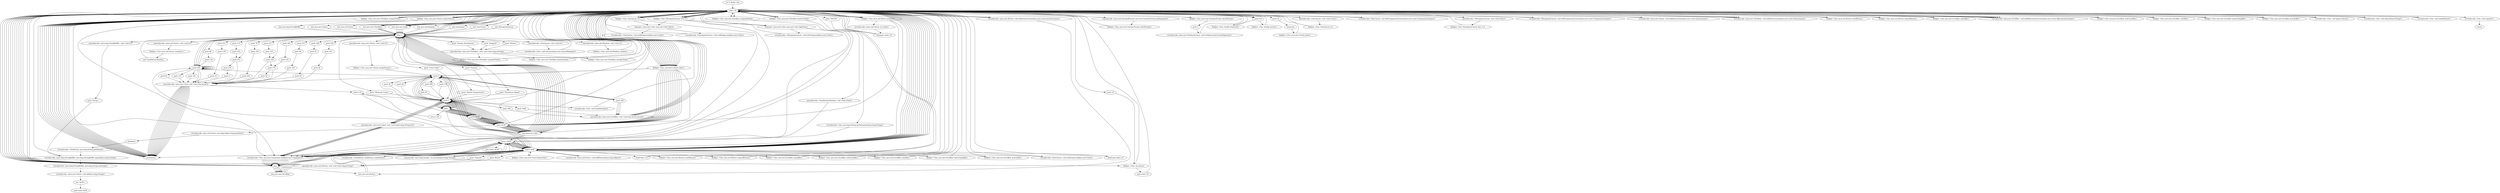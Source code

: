 digraph "" {
    "r0 := @this: Gas"
    "load.r r0"
    "r0 := @this: Gas"->"load.r r0";
    "new java.util.Vector"
    "load.r r0"->"new java.util.Vector";
    "dup1.r"
    "new java.util.Vector"->"dup1.r";
    "specialinvoke <java.util.Vector: void <init>()>"
    "dup1.r"->"specialinvoke <java.util.Vector: void <init>()>";
    "fieldput <Gas: java.util.Vector setupList>"
    "specialinvoke <java.util.Vector: void <init>()>"->"fieldput <Gas: java.util.Vector setupList>";
    "new Gas$Setup1Random"
    "fieldput <Gas: java.util.Vector setupList>"->"new Gas$Setup1Random";
    "new Gas$Setup1Random"->"dup1.r";
    "dup1.r"->"load.r r0";
    "specialinvoke <Gas$Setup1Random: void <init>(Gas)>"
    "load.r r0"->"specialinvoke <Gas$Setup1Random: void <init>(Gas)>";
    "store.r $r36"
    "specialinvoke <Gas$Setup1Random: void <init>(Gas)>"->"store.r $r36";
    "load.r $r36"
    "store.r $r36"->"load.r $r36";
    "ifnull load.r r0"
    "load.r $r36"->"ifnull load.r r0";
    "ifnull load.r r0"->"load.r r0";
    "fieldget <Gas: java.util.Vector setupList>"
    "load.r r0"->"fieldget <Gas: java.util.Vector setupList>";
    "fieldget <Gas: java.util.Vector setupList>"->"load.r $r36";
    "virtualinvoke <java.util.Vector: void addElement(java.lang.Object)>"
    "load.r $r36"->"virtualinvoke <java.util.Vector: void addElement(java.lang.Object)>";
    "virtualinvoke <java.util.Vector: void addElement(java.lang.Object)>"->"load.r $r36";
    "virtualinvoke <Gas$Setup: Gas$Setup createNext()>"
    "load.r $r36"->"virtualinvoke <Gas$Setup: Gas$Setup createNext()>";
    "virtualinvoke <Gas$Setup: Gas$Setup createNext()>"->"store.r $r36";
    "goto load.r $r36"
    "store.r $r36"->"goto load.r $r36";
    "ifnull load.r r0"->"load.r r0";
    "staticinvoke <java.text.DecimalFormat: java.text.NumberFormat getInstance()>"
    "load.r r0"->"staticinvoke <java.text.DecimalFormat: java.text.NumberFormat getInstance()>";
    "fieldput <Gas: java.text.NumberFormat showFormat>"
    "staticinvoke <java.text.DecimalFormat: java.text.NumberFormat getInstance()>"->"fieldput <Gas: java.text.NumberFormat showFormat>";
    "fieldput <Gas: java.text.NumberFormat showFormat>"->"load.r r0";
    "fieldget <Gas: java.text.NumberFormat showFormat>"
    "load.r r0"->"fieldget <Gas: java.text.NumberFormat showFormat>";
    "push 3"
    "fieldget <Gas: java.text.NumberFormat showFormat>"->"push 3";
    "virtualinvoke <java.text.NumberFormat: void setMaximumFractionDigits(int)>"
    "push 3"->"virtualinvoke <java.text.NumberFormat: void setMaximumFractionDigits(int)>";
    "virtualinvoke <java.text.NumberFormat: void setMaximumFractionDigits(int)>"->"load.r r0";
    "push 0.0"
    "load.r r0"->"push 0.0";
    "fieldput <Gas: double heatstate>"
    "push 0.0"->"fieldput <Gas: double heatstate>";
    "fieldput <Gas: double heatstate>"->"load.r r0";
    "push 16"
    "load.r r0"->"push 16";
    "newarray"
    "push 16"->"newarray";
    "fieldput <Gas: java.awt.Color[] colors>"
    "newarray"->"fieldput <Gas: java.awt.Color[] colors>";
    "fieldput <Gas: java.awt.Color[] colors>"->"load.r r0";
    "fieldget <Gas: java.awt.Color[] colors>"
    "load.r r0"->"fieldget <Gas: java.awt.Color[] colors>";
    "push 0"
    "fieldget <Gas: java.awt.Color[] colors>"->"push 0";
    "new java.awt.Color"
    "push 0"->"new java.awt.Color";
    "new java.awt.Color"->"dup1.r";
    "push 46"
    "dup1.r"->"push 46";
    "push 120"
    "push 46"->"push 120";
    "push 255"
    "push 120"->"push 255";
    "specialinvoke <java.awt.Color: void <init>(int,int,int)>"
    "push 255"->"specialinvoke <java.awt.Color: void <init>(int,int,int)>";
    "arraywrite.r"
    "specialinvoke <java.awt.Color: void <init>(int,int,int)>"->"arraywrite.r";
    "arraywrite.r"->"load.r r0";
    "load.r r0"->"fieldget <Gas: java.awt.Color[] colors>";
    "fieldget <Gas: java.awt.Color[] colors>"->"push 0";
    "push 1"
    "push 0"->"push 1";
    "add.i"
    "push 1"->"add.i";
    "store.i $r36"
    "add.i"->"store.i $r36";
    "load.i $r36"
    "store.i $r36"->"load.i $r36";
    "load.i $r36"->"new java.awt.Color";
    "new java.awt.Color"->"dup1.r";
    "push 79"
    "dup1.r"->"push 79";
    "push 140"
    "push 79"->"push 140";
    "push 254"
    "push 140"->"push 254";
    "push 254"->"specialinvoke <java.awt.Color: void <init>(int,int,int)>";
    "specialinvoke <java.awt.Color: void <init>(int,int,int)>"->"arraywrite.r";
    "arraywrite.r"->"load.r r0";
    "load.r r0"->"fieldget <Gas: java.awt.Color[] colors>";
    "fieldget <Gas: java.awt.Color[] colors>"->"load.i $r36";
    "load.i $r36"->"push 1";
    "push 1"->"add.i";
    "add.i"->"store.i $r36";
    "store.i $r36"->"load.i $r36";
    "load.i $r36"->"new java.awt.Color";
    "new java.awt.Color"->"dup1.r";
    "push 113"
    "dup1.r"->"push 113";
    "push 142"
    "push 113"->"push 142";
    "push 253"
    "push 142"->"push 253";
    "push 253"->"specialinvoke <java.awt.Color: void <init>(int,int,int)>";
    "specialinvoke <java.awt.Color: void <init>(int,int,int)>"->"arraywrite.r";
    "arraywrite.r"->"load.r r0";
    "load.r r0"->"fieldget <Gas: java.awt.Color[] colors>";
    "fieldget <Gas: java.awt.Color[] colors>"->"load.i $r36";
    "load.i $r36"->"push 1";
    "push 1"->"add.i";
    "add.i"->"store.i $r36";
    "store.i $r36"->"load.i $r36";
    "load.i $r36"->"new java.awt.Color";
    "new java.awt.Color"->"dup1.r";
    "push 147"
    "dup1.r"->"push 147";
    "push 145"
    "push 147"->"push 145";
    "push 252"
    "push 145"->"push 252";
    "push 252"->"specialinvoke <java.awt.Color: void <init>(int,int,int)>";
    "specialinvoke <java.awt.Color: void <init>(int,int,int)>"->"arraywrite.r";
    "arraywrite.r"->"load.r r0";
    "load.r r0"->"fieldget <Gas: java.awt.Color[] colors>";
    "fieldget <Gas: java.awt.Color[] colors>"->"load.i $r36";
    "load.i $r36"->"push 1";
    "push 1"->"add.i";
    "add.i"->"store.i $r36";
    "store.i $r36"->"load.i $r36";
    "load.i $r36"->"new java.awt.Color";
    "new java.awt.Color"->"dup1.r";
    "push 181"
    "dup1.r"->"push 181";
    "push 105"
    "push 181"->"push 105";
    "push 178"
    "push 105"->"push 178";
    "push 178"->"specialinvoke <java.awt.Color: void <init>(int,int,int)>";
    "specialinvoke <java.awt.Color: void <init>(int,int,int)>"->"arraywrite.r";
    "arraywrite.r"->"load.r r0";
    "load.r r0"->"fieldget <Gas: java.awt.Color[] colors>";
    "fieldget <Gas: java.awt.Color[] colors>"->"load.i $r36";
    "load.i $r36"->"push 1";
    "push 1"->"add.i";
    "add.i"->"store.i $r36";
    "store.i $r36"->"load.i $r36";
    "load.i $r36"->"new java.awt.Color";
    "new java.awt.Color"->"dup1.r";
    "push 215"
    "dup1.r"->"push 215";
    "push 64"
    "push 215"->"push 64";
    "push 103"
    "push 64"->"push 103";
    "push 103"->"specialinvoke <java.awt.Color: void <init>(int,int,int)>";
    "specialinvoke <java.awt.Color: void <init>(int,int,int)>"->"arraywrite.r";
    "arraywrite.r"->"load.r r0";
    "load.r r0"->"fieldget <Gas: java.awt.Color[] colors>";
    "fieldget <Gas: java.awt.Color[] colors>"->"load.i $r36";
    "load.i $r36"->"push 1";
    "push 1"->"add.i";
    "add.i"->"store.i $r36";
    "store.i $r36"->"load.i $r36";
    "load.i $r36"->"new java.awt.Color";
    "new java.awt.Color"->"dup1.r";
    "push 249"
    "dup1.r"->"push 249";
    "push 23"
    "push 249"->"push 23";
    "push 28"
    "push 23"->"push 28";
    "push 28"->"specialinvoke <java.awt.Color: void <init>(int,int,int)>";
    "specialinvoke <java.awt.Color: void <init>(int,int,int)>"->"arraywrite.r";
    "arraywrite.r"->"load.r r0";
    "load.r r0"->"fieldget <Gas: java.awt.Color[] colors>";
    "fieldget <Gas: java.awt.Color[] colors>"->"load.i $r36";
    "load.i $r36"->"push 1";
    "push 1"->"add.i";
    "add.i"->"store.i $r36";
    "store.i $r36"->"load.i $r36";
    "load.i $r36"->"new java.awt.Color";
    "new java.awt.Color"->"dup1.r";
    "push 250"
    "dup1.r"->"push 250";
    "push 101"
    "push 250"->"push 101";
    "push 44"
    "push 101"->"push 44";
    "push 44"->"specialinvoke <java.awt.Color: void <init>(int,int,int)>";
    "specialinvoke <java.awt.Color: void <init>(int,int,int)>"->"arraywrite.r";
    "arraywrite.r"->"load.r r0";
    "load.r r0"->"fieldget <Gas: java.awt.Color[] colors>";
    "fieldget <Gas: java.awt.Color[] colors>"->"load.i $r36";
    "load.i $r36"->"push 1";
    "push 1"->"add.i";
    "add.i"->"store.i $r36";
    "store.i $r36"->"load.i $r36";
    "load.i $r36"->"new java.awt.Color";
    "new java.awt.Color"->"dup1.r";
    "push 251"
    "dup1.r"->"push 251";
    "push 139"
    "push 251"->"push 139";
    "push 33"
    "push 139"->"push 33";
    "push 33"->"specialinvoke <java.awt.Color: void <init>(int,int,int)>";
    "specialinvoke <java.awt.Color: void <init>(int,int,int)>"->"arraywrite.r";
    "arraywrite.r"->"load.r r0";
    "load.r r0"->"fieldget <Gas: java.awt.Color[] colors>";
    "fieldget <Gas: java.awt.Color[] colors>"->"load.i $r36";
    "load.i $r36"->"push 1";
    "push 1"->"add.i";
    "add.i"->"store.i $r36";
    "store.i $r36"->"load.i $r36";
    "load.i $r36"->"new java.awt.Color";
    "new java.awt.Color"->"dup1.r";
    "dup1.r"->"push 252";
    "push 252"->"push 178";
    "push 22"
    "push 178"->"push 22";
    "push 22"->"specialinvoke <java.awt.Color: void <init>(int,int,int)>";
    "specialinvoke <java.awt.Color: void <init>(int,int,int)>"->"arraywrite.r";
    "arraywrite.r"->"load.r r0";
    "load.r r0"->"fieldget <Gas: java.awt.Color[] colors>";
    "fieldget <Gas: java.awt.Color[] colors>"->"load.i $r36";
    "load.i $r36"->"push 1";
    "push 1"->"add.i";
    "add.i"->"store.i $r36";
    "store.i $r36"->"load.i $r36";
    "load.i $r36"->"new java.awt.Color";
    "new java.awt.Color"->"dup1.r";
    "dup1.r"->"push 253";
    "push 216"
    "push 253"->"push 216";
    "push 11"
    "push 216"->"push 11";
    "push 11"->"specialinvoke <java.awt.Color: void <init>(int,int,int)>";
    "specialinvoke <java.awt.Color: void <init>(int,int,int)>"->"arraywrite.r";
    "arraywrite.r"->"load.r r0";
    "load.r r0"->"fieldget <Gas: java.awt.Color[] colors>";
    "fieldget <Gas: java.awt.Color[] colors>"->"load.i $r36";
    "load.i $r36"->"push 1";
    "push 1"->"add.i";
    "add.i"->"store.i $r36";
    "store.i $r36"->"load.i $r36";
    "load.i $r36"->"new java.awt.Color";
    "new java.awt.Color"->"dup1.r";
    "dup1.r"->"push 255";
    "push 255"->"push 255";
    "push 255"->"push 0";
    "push 0"->"specialinvoke <java.awt.Color: void <init>(int,int,int)>";
    "specialinvoke <java.awt.Color: void <init>(int,int,int)>"->"arraywrite.r";
    "arraywrite.r"->"load.r r0";
    "load.r r0"->"fieldget <Gas: java.awt.Color[] colors>";
    "fieldget <Gas: java.awt.Color[] colors>"->"load.i $r36";
    "load.i $r36"->"push 1";
    "push 1"->"add.i";
    "add.i"->"store.i $r36";
    "store.i $r36"->"load.i $r36";
    "load.i $r36"->"new java.awt.Color";
    "new java.awt.Color"->"dup1.r";
    "dup1.r"->"push 255";
    "push 255"->"push 255";
    "push 63"
    "push 255"->"push 63";
    "push 63"->"specialinvoke <java.awt.Color: void <init>(int,int,int)>";
    "specialinvoke <java.awt.Color: void <init>(int,int,int)>"->"arraywrite.r";
    "arraywrite.r"->"load.r r0";
    "load.r r0"->"fieldget <Gas: java.awt.Color[] colors>";
    "fieldget <Gas: java.awt.Color[] colors>"->"load.i $r36";
    "load.i $r36"->"push 1";
    "push 1"->"add.i";
    "add.i"->"store.i $r36";
    "store.i $r36"->"load.i $r36";
    "load.i $r36"->"new java.awt.Color";
    "new java.awt.Color"->"dup1.r";
    "dup1.r"->"push 255";
    "push 255"->"push 255";
    "push 127"
    "push 255"->"push 127";
    "push 127"->"specialinvoke <java.awt.Color: void <init>(int,int,int)>";
    "specialinvoke <java.awt.Color: void <init>(int,int,int)>"->"arraywrite.r";
    "arraywrite.r"->"load.r r0";
    "load.r r0"->"fieldget <Gas: java.awt.Color[] colors>";
    "fieldget <Gas: java.awt.Color[] colors>"->"load.i $r36";
    "load.i $r36"->"push 1";
    "push 1"->"add.i";
    "store.i i16"
    "add.i"->"store.i i16";
    "load.i i16"
    "store.i i16"->"load.i i16";
    "load.i i16"->"new java.awt.Color";
    "new java.awt.Color"->"dup1.r";
    "dup1.r"->"push 255";
    "push 255"->"push 255";
    "push 191"
    "push 255"->"push 191";
    "push 191"->"specialinvoke <java.awt.Color: void <init>(int,int,int)>";
    "specialinvoke <java.awt.Color: void <init>(int,int,int)>"->"arraywrite.r";
    "arraywrite.r"->"load.r r0";
    "load.r r0"->"fieldget <Gas: java.awt.Color[] colors>";
    "fieldget <Gas: java.awt.Color[] colors>"->"new java.awt.Color";
    "new java.awt.Color"->"store.r $r36";
    "store.r $r36"->"load.r $r36";
    "load.r $r36"->"push 255";
    "push 255"->"push 255";
    "push 255"->"push 255";
    "push 255"->"specialinvoke <java.awt.Color: void <init>(int,int,int)>";
    "specialinvoke <java.awt.Color: void <init>(int,int,int)>"->"load.i i16";
    "load.i i16"->"push 1";
    "push 1"->"add.i";
    "add.i"->"load.r $r36";
    "load.r $r36"->"arraywrite.r";
    "arraywrite.r"->"load.r r0";
    "load.r r0"->"push 0.0";
    "fieldput <Gas: double gravity>"
    "push 0.0"->"fieldput <Gas: double gravity>";
    "fieldput <Gas: double gravity>"->"load.r r0";
    "new GasLayout"
    "load.r r0"->"new GasLayout";
    "new GasLayout"->"dup1.r";
    "specialinvoke <GasLayout: void <init>()>"
    "dup1.r"->"specialinvoke <GasLayout: void <init>()>";
    "virtualinvoke <Gas: void setLayout(java.awt.LayoutManager)>"
    "specialinvoke <GasLayout: void <init>()>"->"virtualinvoke <Gas: void setLayout(java.awt.LayoutManager)>";
    "virtualinvoke <Gas: void setLayout(java.awt.LayoutManager)>"->"load.r r0";
    "new GasCanvas"
    "load.r r0"->"new GasCanvas";
    "new GasCanvas"->"dup1.r";
    "dup1.r"->"load.r r0";
    "specialinvoke <GasCanvas: void <init>(Gas)>"
    "load.r r0"->"specialinvoke <GasCanvas: void <init>(Gas)>";
    "fieldput <Gas: GasCanvas cv>"
    "specialinvoke <GasCanvas: void <init>(Gas)>"->"fieldput <Gas: GasCanvas cv>";
    "fieldput <Gas: GasCanvas cv>"->"load.r r0";
    "fieldget <Gas: GasCanvas cv>"
    "load.r r0"->"fieldget <Gas: GasCanvas cv>";
    "fieldget <Gas: GasCanvas cv>"->"load.r r0";
    "virtualinvoke <GasCanvas: void addComponentListener(java.awt.event.ComponentListener)>"
    "load.r r0"->"virtualinvoke <GasCanvas: void addComponentListener(java.awt.event.ComponentListener)>";
    "virtualinvoke <GasCanvas: void addComponentListener(java.awt.event.ComponentListener)>"->"load.r r0";
    "load.r r0"->"load.r r0";
    "load.r r0"->"fieldget <Gas: GasCanvas cv>";
    "virtualinvoke <Gas: java.awt.Component add(java.awt.Component)>"
    "fieldget <Gas: GasCanvas cv>"->"virtualinvoke <Gas: java.awt.Component add(java.awt.Component)>";
    "pop"
    "virtualinvoke <Gas: java.awt.Component add(java.awt.Component)>"->"pop";
    "pop"->"load.r r0";
    "new HistogramCanvas"
    "load.r r0"->"new HistogramCanvas";
    "new HistogramCanvas"->"dup1.r";
    "dup1.r"->"load.r r0";
    "specialinvoke <HistogramCanvas: void <init>(Gas)>"
    "load.r r0"->"specialinvoke <HistogramCanvas: void <init>(Gas)>";
    "fieldput <Gas: HistogramCanvas hist_cv>"
    "specialinvoke <HistogramCanvas: void <init>(Gas)>"->"fieldput <Gas: HistogramCanvas hist_cv>";
    "fieldput <Gas: HistogramCanvas hist_cv>"->"load.r r0";
    "fieldget <Gas: HistogramCanvas hist_cv>"
    "load.r r0"->"fieldget <Gas: HistogramCanvas hist_cv>";
    "fieldget <Gas: HistogramCanvas hist_cv>"->"load.r r0";
    "virtualinvoke <HistogramCanvas: void addComponentListener(java.awt.event.ComponentListener)>"
    "load.r r0"->"virtualinvoke <HistogramCanvas: void addComponentListener(java.awt.event.ComponentListener)>";
    "virtualinvoke <HistogramCanvas: void addComponentListener(java.awt.event.ComponentListener)>"->"load.r r0";
    "load.r r0"->"load.r r0";
    "load.r r0"->"fieldget <Gas: HistogramCanvas hist_cv>";
    "fieldget <Gas: HistogramCanvas hist_cv>"->"virtualinvoke <Gas: java.awt.Component add(java.awt.Component)>";
    "virtualinvoke <Gas: java.awt.Component add(java.awt.Component)>"->"pop";
    "pop"->"load.r r0";
    "new java.awt.Choice"
    "load.r r0"->"new java.awt.Choice";
    "new java.awt.Choice"->"dup1.r";
    "specialinvoke <java.awt.Choice: void <init>()>"
    "dup1.r"->"specialinvoke <java.awt.Choice: void <init>()>";
    "fieldput <Gas: java.awt.Choice setupChooser>"
    "specialinvoke <java.awt.Choice: void <init>()>"->"fieldput <Gas: java.awt.Choice setupChooser>";
    "fieldput <Gas: java.awt.Choice setupChooser>"->"push 0";
    "push 0"->"store.i $r36";
    "store.i $r36"->"load.i $r36";
    "load.i $r36"->"load.r r0";
    "load.r r0"->"fieldget <Gas: java.util.Vector setupList>";
    "virtualinvoke <java.util.Vector: int size()>"
    "fieldget <Gas: java.util.Vector setupList>"->"virtualinvoke <java.util.Vector: int size()>";
    "ifcmpeq.i load.r r0"
    "virtualinvoke <java.util.Vector: int size()>"->"ifcmpeq.i load.r r0";
    "ifcmpeq.i load.r r0"->"load.r r0";
    "fieldget <Gas: java.awt.Choice setupChooser>"
    "load.r r0"->"fieldget <Gas: java.awt.Choice setupChooser>";
    "new java.lang.StringBuffer"
    "fieldget <Gas: java.awt.Choice setupChooser>"->"new java.lang.StringBuffer";
    "new java.lang.StringBuffer"->"dup1.r";
    "specialinvoke <java.lang.StringBuffer: void <init>()>"
    "dup1.r"->"specialinvoke <java.lang.StringBuffer: void <init>()>";
    "push \"Setup: \""
    "specialinvoke <java.lang.StringBuffer: void <init>()>"->"push \"Setup: \"";
    "virtualinvoke <java.lang.StringBuffer: java.lang.StringBuffer append(java.lang.String)>"
    "push \"Setup: \""->"virtualinvoke <java.lang.StringBuffer: java.lang.StringBuffer append(java.lang.String)>";
    "virtualinvoke <java.lang.StringBuffer: java.lang.StringBuffer append(java.lang.String)>"->"load.r r0";
    "load.r r0"->"fieldget <Gas: java.util.Vector setupList>";
    "fieldget <Gas: java.util.Vector setupList>"->"load.i $r36";
    "virtualinvoke <java.util.Vector: java.lang.Object elementAt(int)>"
    "load.i $r36"->"virtualinvoke <java.util.Vector: java.lang.Object elementAt(int)>";
    "checkcast"
    "virtualinvoke <java.util.Vector: java.lang.Object elementAt(int)>"->"checkcast";
    "virtualinvoke <Gas$Setup: java.lang.String getName()>"
    "checkcast"->"virtualinvoke <Gas$Setup: java.lang.String getName()>";
    "virtualinvoke <Gas$Setup: java.lang.String getName()>"->"virtualinvoke <java.lang.StringBuffer: java.lang.StringBuffer append(java.lang.String)>";
    "virtualinvoke <java.lang.StringBuffer: java.lang.String toString()>"
    "virtualinvoke <java.lang.StringBuffer: java.lang.StringBuffer append(java.lang.String)>"->"virtualinvoke <java.lang.StringBuffer: java.lang.String toString()>";
    "virtualinvoke <java.awt.Choice: void add(java.lang.String)>"
    "virtualinvoke <java.lang.StringBuffer: java.lang.String toString()>"->"virtualinvoke <java.awt.Choice: void add(java.lang.String)>";
    "inc.i $r36 1"
    "virtualinvoke <java.awt.Choice: void add(java.lang.String)>"->"inc.i $r36 1";
    "goto load.i $r36"
    "inc.i $r36 1"->"goto load.i $r36";
    "ifcmpeq.i load.r r0"->"load.r r0";
    "load.r r0"->"fieldget <Gas: java.awt.Choice setupChooser>";
    "fieldget <Gas: java.awt.Choice setupChooser>"->"load.r r0";
    "virtualinvoke <java.awt.Choice: void addItemListener(java.awt.event.ItemListener)>"
    "load.r r0"->"virtualinvoke <java.awt.Choice: void addItemListener(java.awt.event.ItemListener)>";
    "virtualinvoke <java.awt.Choice: void addItemListener(java.awt.event.ItemListener)>"->"load.r r0";
    "load.r r0"->"load.r r0";
    "load.r r0"->"fieldget <Gas: java.awt.Choice setupChooser>";
    "fieldget <Gas: java.awt.Choice setupChooser>"->"virtualinvoke <Gas: java.awt.Component add(java.awt.Component)>";
    "virtualinvoke <Gas: java.awt.Component add(java.awt.Component)>"->"pop";
    "pop"->"load.r r0";
    "new java.awt.Checkbox"
    "load.r r0"->"new java.awt.Checkbox";
    "new java.awt.Checkbox"->"dup1.r";
    "push \"Stopped\""
    "dup1.r"->"push \"Stopped\"";
    "specialinvoke <java.awt.Checkbox: void <init>(java.lang.String)>"
    "push \"Stopped\""->"specialinvoke <java.awt.Checkbox: void <init>(java.lang.String)>";
    "fieldput <Gas: java.awt.Checkbox stoppedCheck>"
    "specialinvoke <java.awt.Checkbox: void <init>(java.lang.String)>"->"fieldput <Gas: java.awt.Checkbox stoppedCheck>";
    "fieldput <Gas: java.awt.Checkbox stoppedCheck>"->"load.r r0";
    "fieldget <Gas: java.awt.Checkbox stoppedCheck>"
    "load.r r0"->"fieldget <Gas: java.awt.Checkbox stoppedCheck>";
    "fieldget <Gas: java.awt.Checkbox stoppedCheck>"->"load.r r0";
    "virtualinvoke <java.awt.Checkbox: void addItemListener(java.awt.event.ItemListener)>"
    "load.r r0"->"virtualinvoke <java.awt.Checkbox: void addItemListener(java.awt.event.ItemListener)>";
    "virtualinvoke <java.awt.Checkbox: void addItemListener(java.awt.event.ItemListener)>"->"load.r r0";
    "load.r r0"->"load.r r0";
    "load.r r0"->"fieldget <Gas: java.awt.Checkbox stoppedCheck>";
    "fieldget <Gas: java.awt.Checkbox stoppedCheck>"->"virtualinvoke <Gas: java.awt.Component add(java.awt.Component)>";
    "virtualinvoke <Gas: java.awt.Component add(java.awt.Component)>"->"pop";
    "pop"->"load.r r0";
    "load.r r0"->"new java.awt.Checkbox";
    "new java.awt.Checkbox"->"dup1.r";
    "push \"Heater\""
    "dup1.r"->"push \"Heater\"";
    "push \"Heater\""->"specialinvoke <java.awt.Checkbox: void <init>(java.lang.String)>";
    "fieldput <Gas: java.awt.Checkbox heaterCheck>"
    "specialinvoke <java.awt.Checkbox: void <init>(java.lang.String)>"->"fieldput <Gas: java.awt.Checkbox heaterCheck>";
    "fieldput <Gas: java.awt.Checkbox heaterCheck>"->"load.r r0";
    "fieldget <Gas: java.awt.Checkbox heaterCheck>"
    "load.r r0"->"fieldget <Gas: java.awt.Checkbox heaterCheck>";
    "fieldget <Gas: java.awt.Checkbox heaterCheck>"->"load.r r0";
    "load.r r0"->"virtualinvoke <java.awt.Checkbox: void addItemListener(java.awt.event.ItemListener)>";
    "virtualinvoke <java.awt.Checkbox: void addItemListener(java.awt.event.ItemListener)>"->"load.r r0";
    "load.r r0"->"load.r r0";
    "load.r r0"->"fieldget <Gas: java.awt.Checkbox heaterCheck>";
    "fieldget <Gas: java.awt.Checkbox heaterCheck>"->"virtualinvoke <Gas: java.awt.Component add(java.awt.Component)>";
    "virtualinvoke <Gas: java.awt.Component add(java.awt.Component)>"->"pop";
    "pop"->"load.r r0";
    "load.r r0"->"new java.awt.Checkbox";
    "new java.awt.Checkbox"->"dup1.r";
    "push \"Energy Distribution\""
    "dup1.r"->"push \"Energy Distribution\"";
    "push \"Energy Distribution\""->"specialinvoke <java.awt.Checkbox: void <init>(java.lang.String)>";
    "fieldput <Gas: java.awt.Checkbox energyCheck>"
    "specialinvoke <java.awt.Checkbox: void <init>(java.lang.String)>"->"fieldput <Gas: java.awt.Checkbox energyCheck>";
    "fieldput <Gas: java.awt.Checkbox energyCheck>"->"load.r r0";
    "fieldget <Gas: java.awt.Checkbox energyCheck>"
    "load.r r0"->"fieldget <Gas: java.awt.Checkbox energyCheck>";
    "fieldget <Gas: java.awt.Checkbox energyCheck>"->"load.r r0";
    "load.r r0"->"virtualinvoke <java.awt.Checkbox: void addItemListener(java.awt.event.ItemListener)>";
    "virtualinvoke <java.awt.Checkbox: void addItemListener(java.awt.event.ItemListener)>"->"load.r r0";
    "load.r r0"->"load.r r0";
    "load.r r0"->"fieldget <Gas: java.awt.Checkbox energyCheck>";
    "fieldget <Gas: java.awt.Checkbox energyCheck>"->"virtualinvoke <Gas: java.awt.Component add(java.awt.Component)>";
    "virtualinvoke <Gas: java.awt.Component add(java.awt.Component)>"->"pop";
    "new java.awt.Button"
    "pop"->"new java.awt.Button";
    "new java.awt.Button"->"store.r $r36";
    "store.r $r36"->"load.r $r36";
    "push \"Reset\""
    "load.r $r36"->"push \"Reset\"";
    "specialinvoke <java.awt.Button: void <init>(java.lang.String)>"
    "push \"Reset\""->"specialinvoke <java.awt.Button: void <init>(java.lang.String)>";
    "specialinvoke <java.awt.Button: void <init>(java.lang.String)>"->"load.r r0";
    "load.r r0"->"load.r $r36";
    "fieldput <Gas: java.awt.Button resetButton>"
    "load.r $r36"->"fieldput <Gas: java.awt.Button resetButton>";
    "fieldput <Gas: java.awt.Button resetButton>"->"load.r r0";
    "load.r r0"->"load.r $r36";
    "load.r $r36"->"virtualinvoke <Gas: java.awt.Component add(java.awt.Component)>";
    "virtualinvoke <Gas: java.awt.Component add(java.awt.Component)>"->"pop";
    "pop"->"load.r r0";
    "fieldget <Gas: java.awt.Button resetButton>"
    "load.r r0"->"fieldget <Gas: java.awt.Button resetButton>";
    "fieldget <Gas: java.awt.Button resetButton>"->"load.r r0";
    "virtualinvoke <java.awt.Button: void addActionListener(java.awt.event.ActionListener)>"
    "load.r r0"->"virtualinvoke <java.awt.Button: void addActionListener(java.awt.event.ActionListener)>";
    "virtualinvoke <java.awt.Button: void addActionListener(java.awt.event.ActionListener)>"->"new java.awt.Button";
    "new java.awt.Button"->"store.r $r36";
    "store.r $r36"->"load.r $r36";
    "push \"Expand\""
    "load.r $r36"->"push \"Expand\"";
    "push \"Expand\""->"specialinvoke <java.awt.Button: void <init>(java.lang.String)>";
    "specialinvoke <java.awt.Button: void <init>(java.lang.String)>"->"load.r r0";
    "load.r r0"->"load.r $r36";
    "fieldput <Gas: java.awt.Button expandButton>"
    "load.r $r36"->"fieldput <Gas: java.awt.Button expandButton>";
    "fieldput <Gas: java.awt.Button expandButton>"->"load.r r0";
    "load.r r0"->"load.r $r36";
    "load.r $r36"->"virtualinvoke <Gas: java.awt.Component add(java.awt.Component)>";
    "virtualinvoke <Gas: java.awt.Component add(java.awt.Component)>"->"pop";
    "pop"->"load.r r0";
    "fieldget <Gas: java.awt.Button expandButton>"
    "load.r r0"->"fieldget <Gas: java.awt.Button expandButton>";
    "fieldget <Gas: java.awt.Button expandButton>"->"load.r r0";
    "load.r r0"->"virtualinvoke <java.awt.Button: void addActionListener(java.awt.event.ActionListener)>";
    "virtualinvoke <java.awt.Button: void addActionListener(java.awt.event.ActionListener)>"->"load.r r0";
    "new java.awt.Label"
    "load.r r0"->"new java.awt.Label";
    "new java.awt.Label"->"dup1.r";
    "push \"Simulation Speed\""
    "dup1.r"->"push \"Simulation Speed\"";
    "push \"Simulation Speed\""->"push 1";
    "specialinvoke <java.awt.Label: void <init>(java.lang.String,int)>"
    "push 1"->"specialinvoke <java.awt.Label: void <init>(java.lang.String,int)>";
    "specialinvoke <java.awt.Label: void <init>(java.lang.String,int)>"->"virtualinvoke <Gas: java.awt.Component add(java.awt.Component)>";
    "virtualinvoke <Gas: java.awt.Component add(java.awt.Component)>"->"pop";
    "new java.awt.Scrollbar"
    "pop"->"new java.awt.Scrollbar";
    "new java.awt.Scrollbar"->"store.r $r36";
    "store.r $r36"->"load.r $r36";
    "load.r $r36"->"push 0";
    "push 50"
    "push 0"->"push 50";
    "push 50"->"push 1";
    "push 1"->"push 0";
    "push 100"
    "push 0"->"push 100";
    "specialinvoke <java.awt.Scrollbar: void <init>(int,int,int,int,int)>"
    "push 100"->"specialinvoke <java.awt.Scrollbar: void <init>(int,int,int,int,int)>";
    "specialinvoke <java.awt.Scrollbar: void <init>(int,int,int,int,int)>"->"load.r r0";
    "load.r r0"->"load.r $r36";
    "fieldput <Gas: java.awt.Scrollbar speedBar>"
    "load.r $r36"->"fieldput <Gas: java.awt.Scrollbar speedBar>";
    "fieldput <Gas: java.awt.Scrollbar speedBar>"->"load.r r0";
    "load.r r0"->"load.r $r36";
    "load.r $r36"->"virtualinvoke <Gas: java.awt.Component add(java.awt.Component)>";
    "virtualinvoke <Gas: java.awt.Component add(java.awt.Component)>"->"pop";
    "pop"->"load.r r0";
    "fieldget <Gas: java.awt.Scrollbar speedBar>"
    "load.r r0"->"fieldget <Gas: java.awt.Scrollbar speedBar>";
    "fieldget <Gas: java.awt.Scrollbar speedBar>"->"load.r r0";
    "virtualinvoke <java.awt.Scrollbar: void addAdjustmentListener(java.awt.event.AdjustmentListener)>"
    "load.r r0"->"virtualinvoke <java.awt.Scrollbar: void addAdjustmentListener(java.awt.event.AdjustmentListener)>";
    "virtualinvoke <java.awt.Scrollbar: void addAdjustmentListener(java.awt.event.AdjustmentListener)>"->"load.r r0";
    "load.r r0"->"new java.awt.Label";
    "new java.awt.Label"->"dup1.r";
    "push \"Molecule Count\""
    "dup1.r"->"push \"Molecule Count\"";
    "push \"Molecule Count\""->"push 1";
    "push 1"->"specialinvoke <java.awt.Label: void <init>(java.lang.String,int)>";
    "specialinvoke <java.awt.Label: void <init>(java.lang.String,int)>"->"virtualinvoke <Gas: java.awt.Component add(java.awt.Component)>";
    "virtualinvoke <Gas: java.awt.Component add(java.awt.Component)>"->"pop";
    "pop"->"new java.awt.Scrollbar";
    "new java.awt.Scrollbar"->"store.r $r36";
    "store.r $r36"->"load.r $r36";
    "load.r $r36"->"push 0";
    "push 500"
    "push 0"->"push 500";
    "push 500"->"push 1";
    "push 1"->"push 1";
    "push 1000"
    "push 1"->"push 1000";
    "push 1000"->"specialinvoke <java.awt.Scrollbar: void <init>(int,int,int,int,int)>";
    "specialinvoke <java.awt.Scrollbar: void <init>(int,int,int,int,int)>"->"load.r r0";
    "load.r r0"->"load.r $r36";
    "fieldput <Gas: java.awt.Scrollbar molCountBar>"
    "load.r $r36"->"fieldput <Gas: java.awt.Scrollbar molCountBar>";
    "fieldput <Gas: java.awt.Scrollbar molCountBar>"->"load.r r0";
    "load.r r0"->"load.r $r36";
    "load.r $r36"->"virtualinvoke <Gas: java.awt.Component add(java.awt.Component)>";
    "virtualinvoke <Gas: java.awt.Component add(java.awt.Component)>"->"pop";
    "pop"->"load.r r0";
    "fieldget <Gas: java.awt.Scrollbar molCountBar>"
    "load.r r0"->"fieldget <Gas: java.awt.Scrollbar molCountBar>";
    "fieldget <Gas: java.awt.Scrollbar molCountBar>"->"load.r r0";
    "load.r r0"->"virtualinvoke <java.awt.Scrollbar: void addAdjustmentListener(java.awt.event.AdjustmentListener)>";
    "virtualinvoke <java.awt.Scrollbar: void addAdjustmentListener(java.awt.event.AdjustmentListener)>"->"load.r r0";
    "load.r r0"->"new java.awt.Label";
    "new java.awt.Label"->"dup1.r";
    "push \"Color Scale\""
    "dup1.r"->"push \"Color Scale\"";
    "push \"Color Scale\""->"push 1";
    "push 1"->"specialinvoke <java.awt.Label: void <init>(java.lang.String,int)>";
    "specialinvoke <java.awt.Label: void <init>(java.lang.String,int)>"->"virtualinvoke <Gas: java.awt.Component add(java.awt.Component)>";
    "virtualinvoke <Gas: java.awt.Component add(java.awt.Component)>"->"pop";
    "pop"->"new java.awt.Scrollbar";
    "new java.awt.Scrollbar"->"store.r $r36";
    "store.r $r36"->"load.r $r36";
    "load.r $r36"->"push 0";
    "push 150"
    "push 0"->"push 150";
    "push 150"->"push 1";
    "push 1"->"push 1";
    "push 300"
    "push 1"->"push 300";
    "push 300"->"specialinvoke <java.awt.Scrollbar: void <init>(int,int,int,int,int)>";
    "specialinvoke <java.awt.Scrollbar: void <init>(int,int,int,int,int)>"->"load.r r0";
    "load.r r0"->"load.r $r36";
    "fieldput <Gas: java.awt.Scrollbar colorBar>"
    "load.r $r36"->"fieldput <Gas: java.awt.Scrollbar colorBar>";
    "fieldput <Gas: java.awt.Scrollbar colorBar>"->"load.r r0";
    "load.r r0"->"load.r $r36";
    "load.r $r36"->"virtualinvoke <Gas: java.awt.Component add(java.awt.Component)>";
    "virtualinvoke <Gas: java.awt.Component add(java.awt.Component)>"->"pop";
    "pop"->"load.r r0";
    "fieldget <Gas: java.awt.Scrollbar colorBar>"
    "load.r r0"->"fieldget <Gas: java.awt.Scrollbar colorBar>";
    "fieldget <Gas: java.awt.Scrollbar colorBar>"->"load.r r0";
    "load.r r0"->"virtualinvoke <java.awt.Scrollbar: void addAdjustmentListener(java.awt.event.AdjustmentListener)>";
    "virtualinvoke <java.awt.Scrollbar: void addAdjustmentListener(java.awt.event.AdjustmentListener)>"->"load.r r0";
    "load.r r0"->"new java.awt.Label";
    "new java.awt.Label"->"dup1.r";
    "push \"Heater Temperature\""
    "dup1.r"->"push \"Heater Temperature\"";
    "push \"Heater Temperature\""->"push 1";
    "push 1"->"specialinvoke <java.awt.Label: void <init>(java.lang.String,int)>";
    "specialinvoke <java.awt.Label: void <init>(java.lang.String,int)>"->"virtualinvoke <Gas: java.awt.Component add(java.awt.Component)>";
    "virtualinvoke <Gas: java.awt.Component add(java.awt.Component)>"->"pop";
    "pop"->"new java.awt.Scrollbar";
    "new java.awt.Scrollbar"->"store.r $r36";
    "store.r $r36"->"load.r $r36";
    "load.r $r36"->"push 0";
    "push 35"
    "push 0"->"push 35";
    "push 35"->"push 1";
    "push 1"->"push 0";
    "push 0"->"push 100";
    "push 100"->"specialinvoke <java.awt.Scrollbar: void <init>(int,int,int,int,int)>";
    "specialinvoke <java.awt.Scrollbar: void <init>(int,int,int,int,int)>"->"load.r r0";
    "load.r r0"->"load.r $r36";
    "fieldput <Gas: java.awt.Scrollbar heaterTempBar>"
    "load.r $r36"->"fieldput <Gas: java.awt.Scrollbar heaterTempBar>";
    "fieldput <Gas: java.awt.Scrollbar heaterTempBar>"->"load.r r0";
    "load.r r0"->"load.r $r36";
    "load.r $r36"->"virtualinvoke <Gas: java.awt.Component add(java.awt.Component)>";
    "virtualinvoke <Gas: java.awt.Component add(java.awt.Component)>"->"pop";
    "pop"->"load.r r0";
    "fieldget <Gas: java.awt.Scrollbar heaterTempBar>"
    "load.r r0"->"fieldget <Gas: java.awt.Scrollbar heaterTempBar>";
    "fieldget <Gas: java.awt.Scrollbar heaterTempBar>"->"load.r r0";
    "load.r r0"->"virtualinvoke <java.awt.Scrollbar: void addAdjustmentListener(java.awt.event.AdjustmentListener)>";
    "virtualinvoke <java.awt.Scrollbar: void addAdjustmentListener(java.awt.event.AdjustmentListener)>"->"load.r r0";
    "load.r r0"->"new java.awt.Label";
    "new java.awt.Label"->"dup1.r";
    "push \"Gravity\""
    "dup1.r"->"push \"Gravity\"";
    "push \"Gravity\""->"push 1";
    "push 1"->"specialinvoke <java.awt.Label: void <init>(java.lang.String,int)>";
    "specialinvoke <java.awt.Label: void <init>(java.lang.String,int)>"->"virtualinvoke <Gas: java.awt.Component add(java.awt.Component)>";
    "virtualinvoke <Gas: java.awt.Component add(java.awt.Component)>"->"pop";
    "pop"->"new java.awt.Scrollbar";
    "new java.awt.Scrollbar"->"store.r $r36";
    "store.r $r36"->"load.r $r36";
    "load.r $r36"->"push 0";
    "push 20"
    "push 0"->"push 20";
    "push 20"->"push 1";
    "push 1"->"push 0";
    "push 0"->"push 100";
    "push 100"->"specialinvoke <java.awt.Scrollbar: void <init>(int,int,int,int,int)>";
    "specialinvoke <java.awt.Scrollbar: void <init>(int,int,int,int,int)>"->"load.r r0";
    "load.r r0"->"load.r $r36";
    "fieldput <Gas: java.awt.Scrollbar gravityBar>"
    "load.r $r36"->"fieldput <Gas: java.awt.Scrollbar gravityBar>";
    "fieldput <Gas: java.awt.Scrollbar gravityBar>"->"load.r r0";
    "load.r r0"->"load.r $r36";
    "load.r $r36"->"virtualinvoke <Gas: java.awt.Component add(java.awt.Component)>";
    "virtualinvoke <Gas: java.awt.Component add(java.awt.Component)>"->"pop";
    "pop"->"load.r r0";
    "fieldget <Gas: java.awt.Scrollbar gravityBar>"
    "load.r r0"->"fieldget <Gas: java.awt.Scrollbar gravityBar>";
    "fieldget <Gas: java.awt.Scrollbar gravityBar>"->"load.r r0";
    "load.r r0"->"virtualinvoke <java.awt.Scrollbar: void addAdjustmentListener(java.awt.event.AdjustmentListener)>";
    "virtualinvoke <java.awt.Scrollbar: void addAdjustmentListener(java.awt.event.AdjustmentListener)>"->"load.r r0";
    "load.r r0"->"fieldget <Gas: GasCanvas cv>";
    "staticget <java.awt.Color: java.awt.Color black>"
    "fieldget <Gas: GasCanvas cv>"->"staticget <java.awt.Color: java.awt.Color black>";
    "virtualinvoke <GasCanvas: void setBackground(java.awt.Color)>"
    "staticget <java.awt.Color: java.awt.Color black>"->"virtualinvoke <GasCanvas: void setBackground(java.awt.Color)>";
    "virtualinvoke <GasCanvas: void setBackground(java.awt.Color)>"->"load.r r0";
    "load.r r0"->"fieldget <Gas: GasCanvas cv>";
    "fieldget <Gas: GasCanvas cv>"->"load.r r0";
    "staticget <java.awt.Color: java.awt.Color lightGray>"
    "load.r r0"->"staticget <java.awt.Color: java.awt.Color lightGray>";
    "staticget <java.awt.Color: java.awt.Color lightGray>"->"store.r $r36";
    "store.r $r36"->"load.r $r36";
    "fieldput <Gas: java.awt.Color heaterColor>"
    "load.r $r36"->"fieldput <Gas: java.awt.Color heaterColor>";
    "fieldput <Gas: java.awt.Color heaterColor>"->"load.r $r36";
    "virtualinvoke <GasCanvas: void setForeground(java.awt.Color)>"
    "load.r $r36"->"virtualinvoke <GasCanvas: void setForeground(java.awt.Color)>";
    "virtualinvoke <GasCanvas: void setForeground(java.awt.Color)>"->"load.r r0";
    "load.r r0"->"fieldget <Gas: HistogramCanvas hist_cv>";
    "fieldget <Gas: HistogramCanvas hist_cv>"->"staticget <java.awt.Color: java.awt.Color black>";
    "virtualinvoke <HistogramCanvas: void setBackground(java.awt.Color)>"
    "staticget <java.awt.Color: java.awt.Color black>"->"virtualinvoke <HistogramCanvas: void setBackground(java.awt.Color)>";
    "virtualinvoke <HistogramCanvas: void setBackground(java.awt.Color)>"->"load.r r0";
    "load.r r0"->"fieldget <Gas: HistogramCanvas hist_cv>";
    "fieldget <Gas: HistogramCanvas hist_cv>"->"staticget <java.awt.Color: java.awt.Color lightGray>";
    "virtualinvoke <HistogramCanvas: void setForeground(java.awt.Color)>"
    "staticget <java.awt.Color: java.awt.Color lightGray>"->"virtualinvoke <HistogramCanvas: void setForeground(java.awt.Color)>";
    "virtualinvoke <HistogramCanvas: void setForeground(java.awt.Color)>"->"load.r r0";
    "new java.util.Random"
    "load.r r0"->"new java.util.Random";
    "new java.util.Random"->"dup1.r";
    "specialinvoke <java.util.Random: void <init>()>"
    "dup1.r"->"specialinvoke <java.util.Random: void <init>()>";
    "fieldput <Gas: java.util.Random random>"
    "specialinvoke <java.util.Random: void <init>()>"->"fieldput <Gas: java.util.Random random>";
    "fieldput <Gas: java.util.Random random>"->"load.r r0";
    "push 10"
    "load.r r0"->"push 10";
    "fieldput <Gas: int pause>"
    "push 10"->"fieldput <Gas: int pause>";
    "fieldput <Gas: int pause>"->"load.r r0";
    "virtualinvoke <Gas: void adjustColors()>"
    "load.r r0"->"virtualinvoke <Gas: void adjustColors()>";
    "virtualinvoke <Gas: void adjustColors()>"->"load.r r0";
    "virtualinvoke <Gas: void adjustHeaterTemp()>"
    "load.r r0"->"virtualinvoke <Gas: void adjustHeaterTemp()>";
    "virtualinvoke <Gas: void adjustHeaterTemp()>"->"load.r r0";
    "virtualinvoke <Gas: void enableItems()>"
    "load.r r0"->"virtualinvoke <Gas: void enableItems()>";
    "virtualinvoke <Gas: void enableItems()>"->"load.r r0";
    "push \"PAUSE\""
    "load.r r0"->"push \"PAUSE\"";
    "virtualinvoke <Gas: java.lang.String getParameter(java.lang.String)>"
    "push \"PAUSE\""->"virtualinvoke <Gas: java.lang.String getParameter(java.lang.String)>";
    "virtualinvoke <Gas: java.lang.String getParameter(java.lang.String)>"->"store.r $r36";
    "store.r $r36"->"load.r $r36";
    "ifnull goto load.r r0"
    "load.r $r36"->"ifnull goto load.r r0";
    "ifnull goto load.r r0"->"load.r r0";
    "load.r r0"->"load.r $r36";
    "staticinvoke <java.lang.Integer: int parseInt(java.lang.String)>"
    "load.r $r36"->"staticinvoke <java.lang.Integer: int parseInt(java.lang.String)>";
    "staticinvoke <java.lang.Integer: int parseInt(java.lang.String)>"->"fieldput <Gas: int pause>";
    "goto load.r r0"
    "fieldput <Gas: int pause>"->"goto load.r r0";
    "goto load.r r0"->"load.r r0";
    "load.r r0"->"push 1";
    "virtualinvoke <Gas: void reinit(boolean)>"
    "push 1"->"virtualinvoke <Gas: void reinit(boolean)>";
    "virtualinvoke <Gas: void reinit(boolean)>"->"load.r r0";
    "virtualinvoke <Gas: void repaint()>"
    "load.r r0"->"virtualinvoke <Gas: void repaint()>";
    "return"
    "virtualinvoke <Gas: void repaint()>"->"return";
    "staticinvoke <java.lang.Integer: int parseInt(java.lang.String)>"->"store.r $r36";
}
